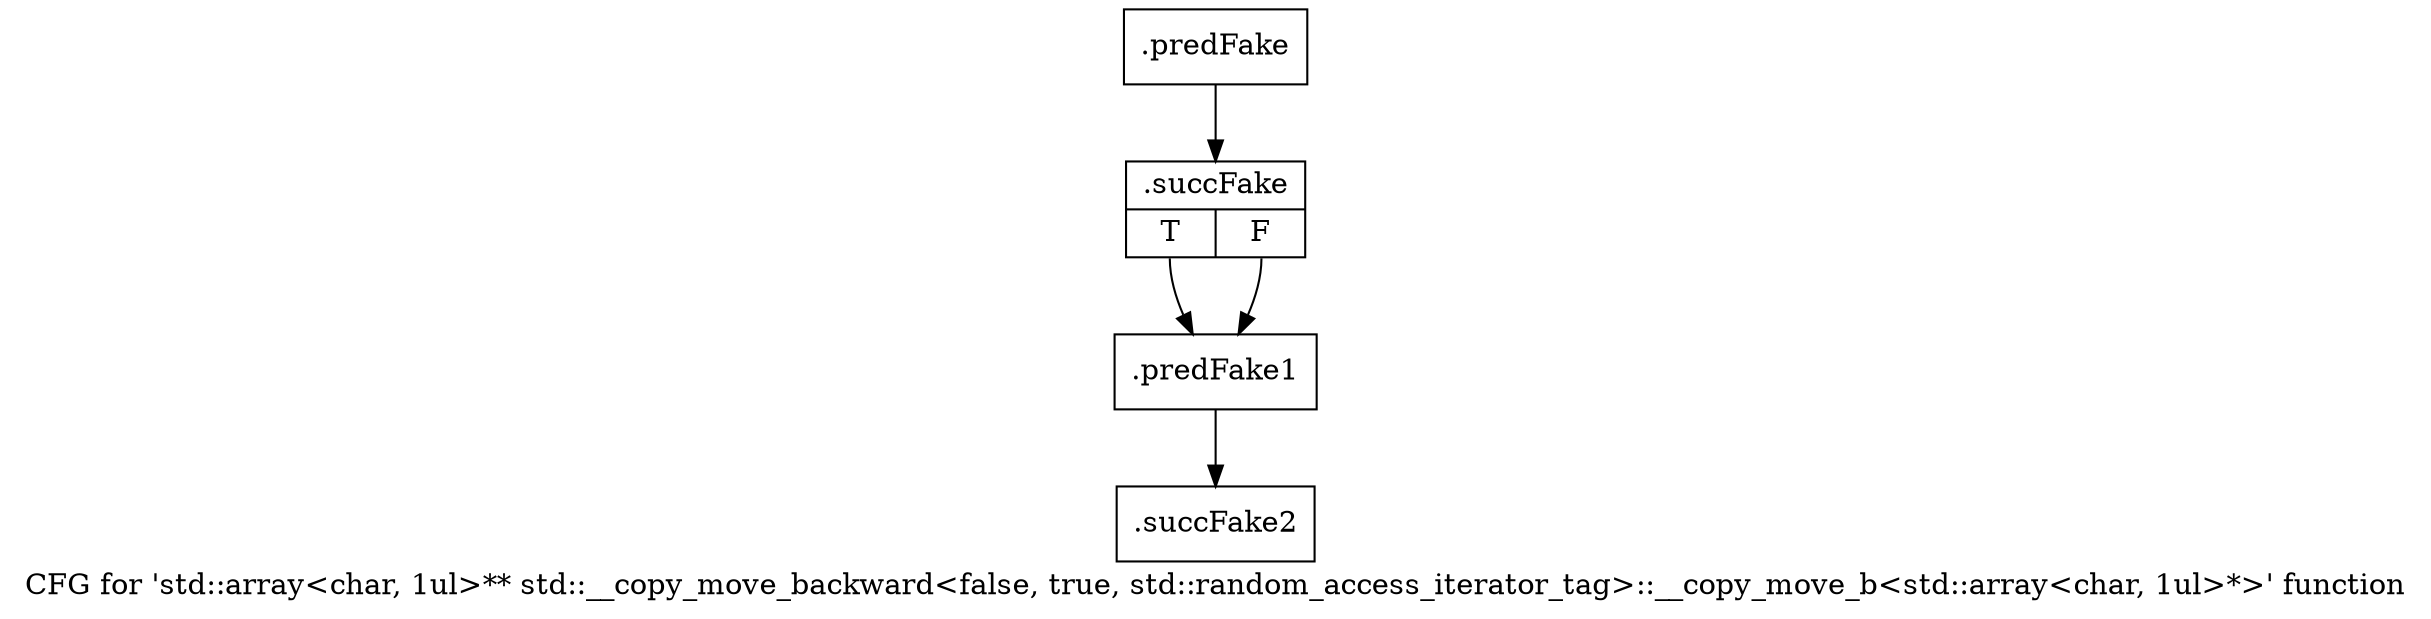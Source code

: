 digraph "CFG for 'std::array\<char, 1ul\>** std::__copy_move_backward\<false, true, std::random_access_iterator_tag\>::__copy_move_b\<std::array\<char, 1ul\>*\>' function" {
	label="CFG for 'std::array\<char, 1ul\>** std::__copy_move_backward\<false, true, std::random_access_iterator_tag\>::__copy_move_b\<std::array\<char, 1ul\>*\>' function";

	Node0x52869e0 [shape=record,filename="",linenumber="",label="{.predFake}"];
	Node0x52869e0 -> Node0x52ad270[ callList="" memoryops="" filename="/home/akhilkushe/Xilinx/Vitis_HLS/2021.2/tps/lnx64/gcc-6.2.0/lib/gcc/x86_64-pc-linux-gnu/6.2.0/../../../../include/c++/6.2.0/bits/stl_algobase.h" execusionnum="0"];
	Node0x52ad270 [shape=record,filename="/home/akhilkushe/Xilinx/Vitis_HLS/2021.2/tps/lnx64/gcc-6.2.0/lib/gcc/x86_64-pc-linux-gnu/6.2.0/../../../../include/c++/6.2.0/bits/stl_algobase.h",linenumber="569",label="{.succFake|{<s0>T|<s1>F}}"];
	Node0x52ad270:s0 -> Node0x5287b00[ callList="" memoryops="" filename="/home/akhilkushe/Xilinx/Vitis_HLS/2021.2/tps/lnx64/gcc-6.2.0/lib/gcc/x86_64-pc-linux-gnu/6.2.0/../../../../include/c++/6.2.0/bits/stl_algobase.h" execusionnum="0"];
	Node0x52ad270:s1 -> Node0x5287b00;
	Node0x5287b00 [shape=record,filename="/home/akhilkushe/Xilinx/Vitis_HLS/2021.2/tps/lnx64/gcc-6.2.0/lib/gcc/x86_64-pc-linux-gnu/6.2.0/../../../../include/c++/6.2.0/bits/stl_algobase.h",linenumber="571",label="{.predFake1}"];
	Node0x5287b00 -> Node0x52ad3d0[ callList="" memoryops="" filename="/home/akhilkushe/Xilinx/Vitis_HLS/2021.2/tps/lnx64/gcc-6.2.0/lib/gcc/x86_64-pc-linux-gnu/6.2.0/../../../../include/c++/6.2.0/bits/stl_algobase.h" execusionnum="0"];
	Node0x52ad3d0 [shape=record,filename="/home/akhilkushe/Xilinx/Vitis_HLS/2021.2/tps/lnx64/gcc-6.2.0/lib/gcc/x86_64-pc-linux-gnu/6.2.0/../../../../include/c++/6.2.0/bits/stl_algobase.h",linenumber="571",label="{.succFake2}"];
}
